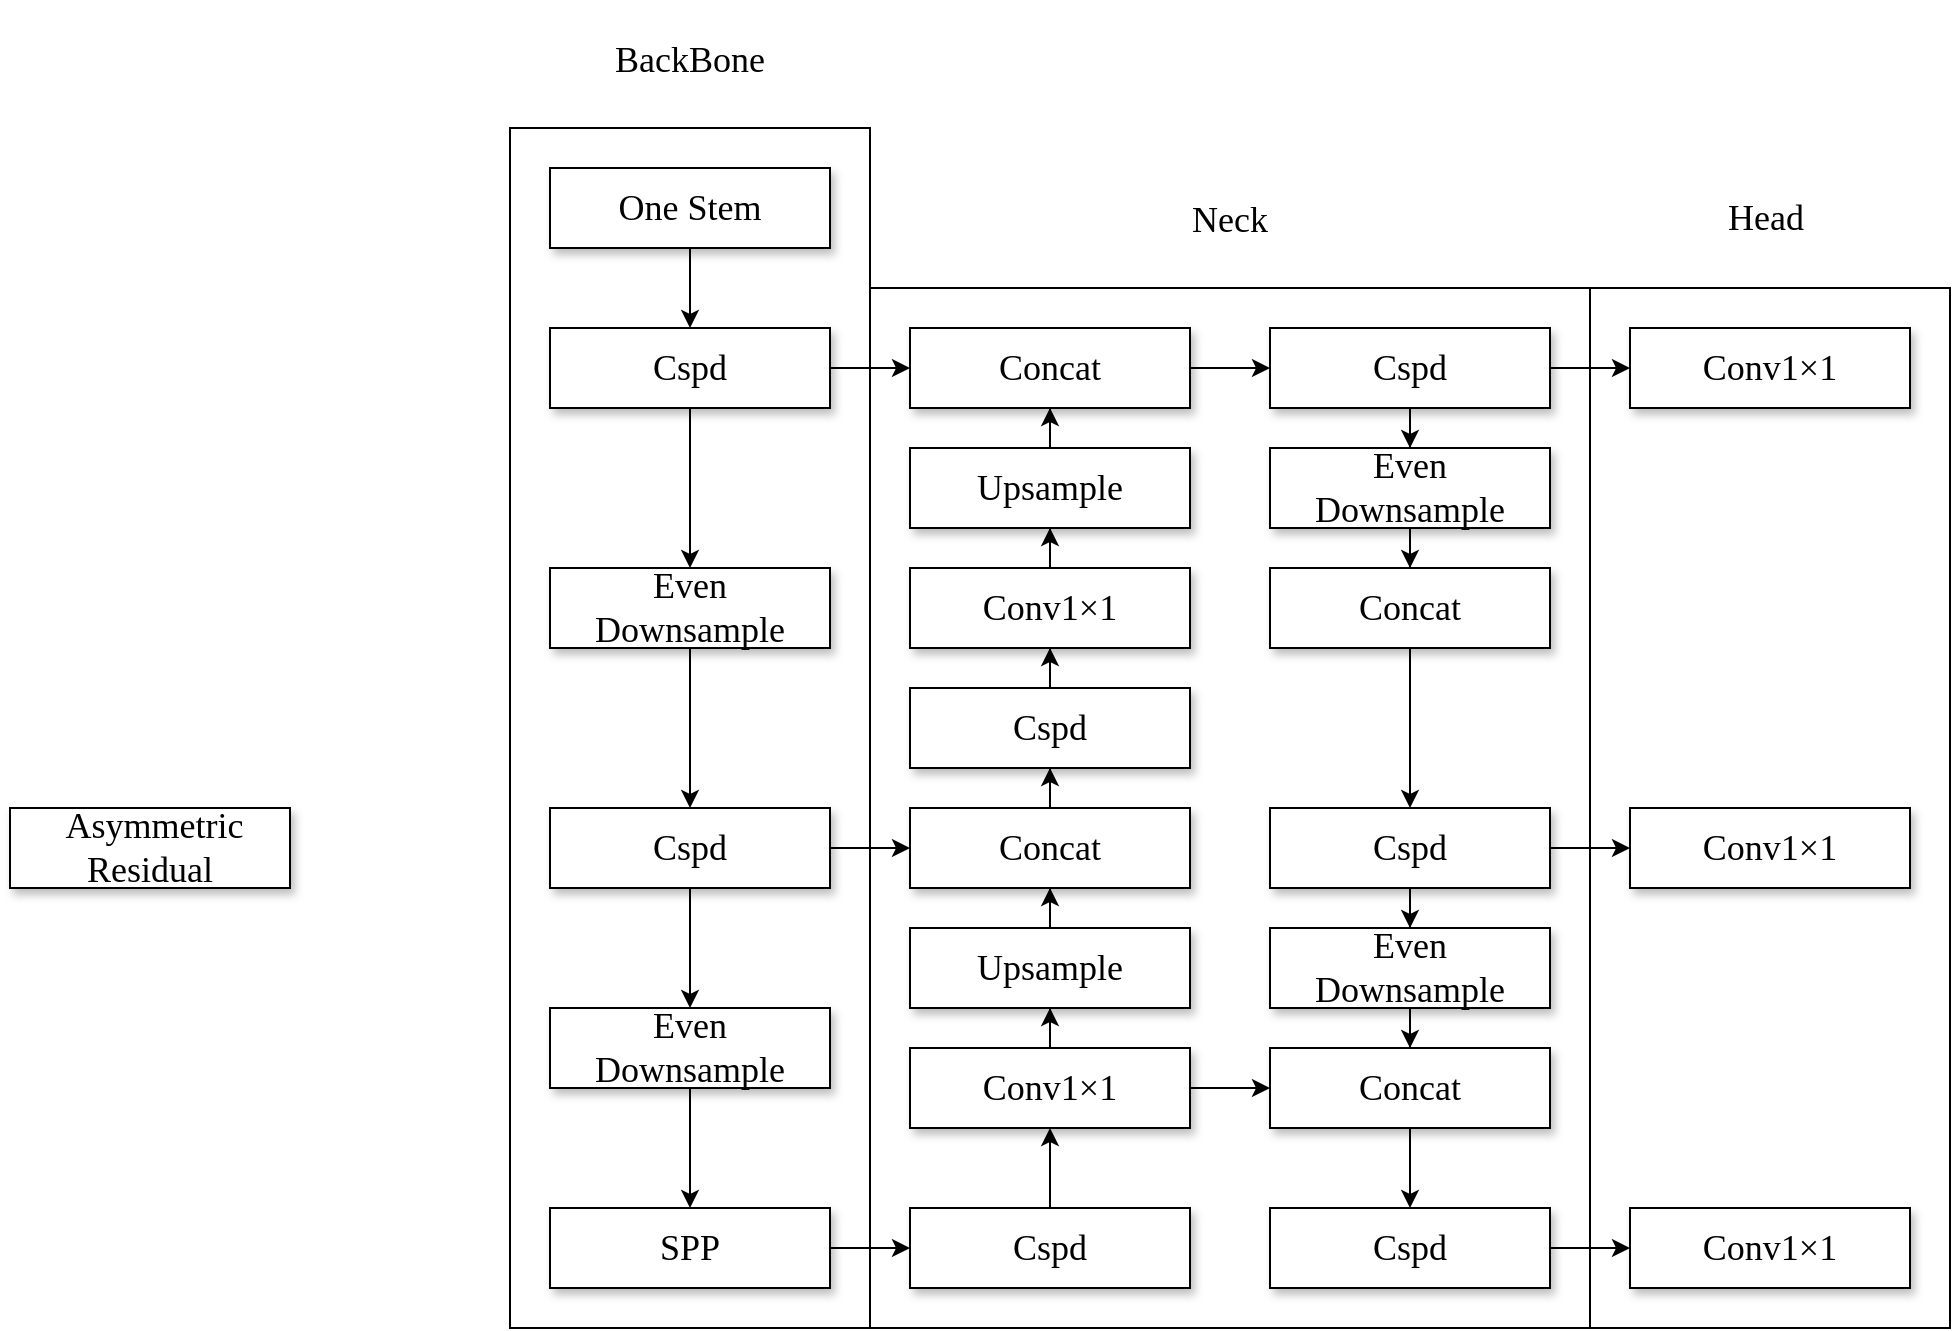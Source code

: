 <mxfile version="24.5.2" type="github">
  <diagram name="Page-1" id="edf60f1a-56cd-e834-aa8a-f176f3a09ee4">
    <mxGraphModel dx="1839" dy="673" grid="1" gridSize="10" guides="1" tooltips="1" connect="1" arrows="1" fold="1" page="1" pageScale="1" pageWidth="1100" pageHeight="850" background="none" math="0" shadow="0">
      <root>
        <mxCell id="0" />
        <mxCell id="1" parent="0" />
        <mxCell id="ypMZO8tSSEuYIi13xaaG-23" value="" style="edgeStyle=orthogonalEdgeStyle;rounded=0;orthogonalLoop=1;jettySize=auto;html=1;" edge="1" parent="1" source="ypMZO8tSSEuYIi13xaaG-7" target="ypMZO8tSSEuYIi13xaaG-15">
          <mxGeometry relative="1" as="geometry" />
        </mxCell>
        <mxCell id="ypMZO8tSSEuYIi13xaaG-7" value="&lt;font style=&quot;font-size: 18px;&quot;&gt;Even Downsample&lt;/font&gt;" style="whiteSpace=wrap;html=1;rounded=0;shadow=1;labelBackgroundColor=none;strokeWidth=1;fontFamily=Verdana;fontSize=8;align=center;spacing=6;" vertex="1" parent="1">
          <mxGeometry x="-360" y="600" width="140" height="40" as="geometry" />
        </mxCell>
        <mxCell id="ypMZO8tSSEuYIi13xaaG-8" value="&lt;font style=&quot;font-size: 18px;&quot;&gt;&amp;nbsp;Asymmetric Residual&lt;/font&gt;" style="whiteSpace=wrap;html=1;rounded=0;shadow=1;labelBackgroundColor=none;strokeWidth=1;fontFamily=Verdana;fontSize=8;align=center;spacing=6;" vertex="1" parent="1">
          <mxGeometry x="-630" y="720" width="140" height="40" as="geometry" />
        </mxCell>
        <mxCell id="ypMZO8tSSEuYIi13xaaG-50" value="" style="edgeStyle=orthogonalEdgeStyle;rounded=0;orthogonalLoop=1;jettySize=auto;html=1;" edge="1" parent="1" source="ypMZO8tSSEuYIi13xaaG-10" target="ypMZO8tSSEuYIi13xaaG-13">
          <mxGeometry relative="1" as="geometry" />
        </mxCell>
        <mxCell id="ypMZO8tSSEuYIi13xaaG-10" value="&lt;span style=&quot;font-size: 18px;&quot;&gt;One Stem&lt;/span&gt;" style="whiteSpace=wrap;html=1;rounded=0;shadow=1;labelBackgroundColor=none;strokeWidth=1;fontFamily=Verdana;fontSize=8;align=center;spacing=6;" vertex="1" parent="1">
          <mxGeometry x="-360" y="400" width="140" height="40" as="geometry" />
        </mxCell>
        <mxCell id="ypMZO8tSSEuYIi13xaaG-63" value="" style="edgeStyle=orthogonalEdgeStyle;rounded=0;orthogonalLoop=1;jettySize=auto;html=1;" edge="1" parent="1" source="ypMZO8tSSEuYIi13xaaG-12" target="ypMZO8tSSEuYIi13xaaG-56">
          <mxGeometry relative="1" as="geometry" />
        </mxCell>
        <mxCell id="ypMZO8tSSEuYIi13xaaG-12" value="&lt;span style=&quot;font-size: 18px;&quot;&gt;Concat&lt;/span&gt;" style="whiteSpace=wrap;html=1;rounded=0;shadow=1;labelBackgroundColor=none;strokeWidth=1;fontFamily=Verdana;fontSize=8;align=center;spacing=6;" vertex="1" parent="1">
          <mxGeometry x="-180" y="480" width="140" height="40" as="geometry" />
        </mxCell>
        <mxCell id="ypMZO8tSSEuYIi13xaaG-22" value="" style="edgeStyle=orthogonalEdgeStyle;rounded=0;orthogonalLoop=1;jettySize=auto;html=1;entryX=0.5;entryY=0;entryDx=0;entryDy=0;" edge="1" parent="1" source="ypMZO8tSSEuYIi13xaaG-13" target="ypMZO8tSSEuYIi13xaaG-7">
          <mxGeometry relative="1" as="geometry">
            <mxPoint x="-310" y="620" as="targetPoint" />
          </mxGeometry>
        </mxCell>
        <mxCell id="ypMZO8tSSEuYIi13xaaG-54" value="" style="edgeStyle=orthogonalEdgeStyle;rounded=0;orthogonalLoop=1;jettySize=auto;html=1;" edge="1" parent="1" source="ypMZO8tSSEuYIi13xaaG-13" target="ypMZO8tSSEuYIi13xaaG-12">
          <mxGeometry relative="1" as="geometry" />
        </mxCell>
        <mxCell id="ypMZO8tSSEuYIi13xaaG-13" value="&lt;span style=&quot;font-size: 18px;&quot;&gt;Cspd&lt;/span&gt;" style="whiteSpace=wrap;html=1;rounded=0;shadow=1;labelBackgroundColor=none;strokeWidth=1;fontFamily=Verdana;fontSize=8;align=center;spacing=6;" vertex="1" parent="1">
          <mxGeometry x="-360" y="480" width="140" height="40" as="geometry" />
        </mxCell>
        <mxCell id="ypMZO8tSSEuYIi13xaaG-25" value="" style="edgeStyle=orthogonalEdgeStyle;rounded=0;orthogonalLoop=1;jettySize=auto;html=1;" edge="1" parent="1" source="ypMZO8tSSEuYIi13xaaG-15" target="ypMZO8tSSEuYIi13xaaG-24">
          <mxGeometry relative="1" as="geometry" />
        </mxCell>
        <mxCell id="ypMZO8tSSEuYIi13xaaG-46" value="" style="edgeStyle=orthogonalEdgeStyle;rounded=0;orthogonalLoop=1;jettySize=auto;html=1;" edge="1" parent="1" source="ypMZO8tSSEuYIi13xaaG-15" target="ypMZO8tSSEuYIi13xaaG-44">
          <mxGeometry relative="1" as="geometry" />
        </mxCell>
        <mxCell id="ypMZO8tSSEuYIi13xaaG-15" value="&lt;span style=&quot;font-size: 18px;&quot;&gt;Cspd&lt;/span&gt;" style="whiteSpace=wrap;html=1;rounded=0;shadow=1;labelBackgroundColor=none;strokeWidth=1;fontFamily=Verdana;fontSize=8;align=center;spacing=6;" vertex="1" parent="1">
          <mxGeometry x="-360" y="720" width="140" height="40" as="geometry" />
        </mxCell>
        <mxCell id="ypMZO8tSSEuYIi13xaaG-27" value="" style="edgeStyle=orthogonalEdgeStyle;rounded=0;orthogonalLoop=1;jettySize=auto;html=1;" edge="1" parent="1" source="ypMZO8tSSEuYIi13xaaG-24" target="ypMZO8tSSEuYIi13xaaG-26">
          <mxGeometry relative="1" as="geometry" />
        </mxCell>
        <mxCell id="ypMZO8tSSEuYIi13xaaG-24" value="&lt;font style=&quot;font-size: 18px;&quot;&gt;Even Downsample&lt;/font&gt;" style="whiteSpace=wrap;html=1;rounded=0;shadow=1;labelBackgroundColor=none;strokeWidth=1;fontFamily=Verdana;fontSize=8;align=center;spacing=6;" vertex="1" parent="1">
          <mxGeometry x="-360" y="820" width="140" height="40" as="geometry" />
        </mxCell>
        <mxCell id="ypMZO8tSSEuYIi13xaaG-29" value="" style="edgeStyle=orthogonalEdgeStyle;rounded=0;orthogonalLoop=1;jettySize=auto;html=1;" edge="1" parent="1" source="ypMZO8tSSEuYIi13xaaG-26" target="ypMZO8tSSEuYIi13xaaG-28">
          <mxGeometry relative="1" as="geometry" />
        </mxCell>
        <mxCell id="ypMZO8tSSEuYIi13xaaG-26" value="&lt;font style=&quot;font-size: 18px;&quot;&gt;SPP&lt;/font&gt;" style="whiteSpace=wrap;html=1;rounded=0;shadow=1;labelBackgroundColor=none;strokeWidth=1;fontFamily=Verdana;fontSize=8;align=center;spacing=6;" vertex="1" parent="1">
          <mxGeometry x="-360" y="920" width="140" height="40" as="geometry" />
        </mxCell>
        <mxCell id="ypMZO8tSSEuYIi13xaaG-37" value="" style="edgeStyle=orthogonalEdgeStyle;rounded=0;orthogonalLoop=1;jettySize=auto;html=1;" edge="1" parent="1" source="ypMZO8tSSEuYIi13xaaG-28" target="ypMZO8tSSEuYIi13xaaG-32">
          <mxGeometry relative="1" as="geometry" />
        </mxCell>
        <mxCell id="ypMZO8tSSEuYIi13xaaG-28" value="&lt;span style=&quot;font-size: 18px;&quot;&gt;Cspd&lt;/span&gt;" style="whiteSpace=wrap;html=1;rounded=0;shadow=1;labelBackgroundColor=none;strokeWidth=1;fontFamily=Verdana;fontSize=8;align=center;spacing=6;" vertex="1" parent="1">
          <mxGeometry x="-180" y="920" width="140" height="40" as="geometry" />
        </mxCell>
        <mxCell id="ypMZO8tSSEuYIi13xaaG-43" value="" style="edgeStyle=orthogonalEdgeStyle;rounded=0;orthogonalLoop=1;jettySize=auto;html=1;" edge="1" parent="1" source="ypMZO8tSSEuYIi13xaaG-32" target="ypMZO8tSSEuYIi13xaaG-35">
          <mxGeometry relative="1" as="geometry" />
        </mxCell>
        <mxCell id="ypMZO8tSSEuYIi13xaaG-72" value="" style="edgeStyle=orthogonalEdgeStyle;rounded=0;orthogonalLoop=1;jettySize=auto;html=1;" edge="1" parent="1" source="ypMZO8tSSEuYIi13xaaG-32" target="ypMZO8tSSEuYIi13xaaG-61">
          <mxGeometry relative="1" as="geometry" />
        </mxCell>
        <mxCell id="ypMZO8tSSEuYIi13xaaG-32" value="&lt;font style=&quot;font-size: 18px;&quot;&gt;Conv1×1&lt;/font&gt;" style="whiteSpace=wrap;html=1;rounded=0;shadow=1;labelBackgroundColor=none;strokeWidth=1;fontFamily=Verdana;fontSize=8;align=center;spacing=6;" vertex="1" parent="1">
          <mxGeometry x="-180" y="840" width="140" height="40" as="geometry" />
        </mxCell>
        <mxCell id="ypMZO8tSSEuYIi13xaaG-49" value="" style="edgeStyle=orthogonalEdgeStyle;rounded=0;orthogonalLoop=1;jettySize=auto;html=1;" edge="1" parent="1" source="ypMZO8tSSEuYIi13xaaG-34" target="ypMZO8tSSEuYIi13xaaG-48">
          <mxGeometry relative="1" as="geometry" />
        </mxCell>
        <mxCell id="ypMZO8tSSEuYIi13xaaG-34" value="&lt;span style=&quot;font-size: 18px;&quot;&gt;Cspd&lt;/span&gt;" style="whiteSpace=wrap;html=1;rounded=0;shadow=1;labelBackgroundColor=none;strokeWidth=1;fontFamily=Verdana;fontSize=8;align=center;spacing=6;" vertex="1" parent="1">
          <mxGeometry x="-180" y="660" width="140" height="40" as="geometry" />
        </mxCell>
        <mxCell id="ypMZO8tSSEuYIi13xaaG-45" value="" style="edgeStyle=orthogonalEdgeStyle;rounded=0;orthogonalLoop=1;jettySize=auto;html=1;" edge="1" parent="1" source="ypMZO8tSSEuYIi13xaaG-35" target="ypMZO8tSSEuYIi13xaaG-44">
          <mxGeometry relative="1" as="geometry" />
        </mxCell>
        <mxCell id="ypMZO8tSSEuYIi13xaaG-35" value="&lt;span style=&quot;font-size: 18px;&quot;&gt;Upsample&lt;/span&gt;" style="whiteSpace=wrap;html=1;rounded=0;shadow=1;labelBackgroundColor=none;strokeWidth=1;fontFamily=Verdana;fontSize=8;align=center;spacing=6;" vertex="1" parent="1">
          <mxGeometry x="-180" y="780" width="140" height="40" as="geometry" />
        </mxCell>
        <mxCell id="ypMZO8tSSEuYIi13xaaG-47" value="" style="edgeStyle=orthogonalEdgeStyle;rounded=0;orthogonalLoop=1;jettySize=auto;html=1;" edge="1" parent="1" source="ypMZO8tSSEuYIi13xaaG-44" target="ypMZO8tSSEuYIi13xaaG-34">
          <mxGeometry relative="1" as="geometry" />
        </mxCell>
        <mxCell id="ypMZO8tSSEuYIi13xaaG-44" value="&lt;span style=&quot;font-size: 18px;&quot;&gt;Concat&lt;/span&gt;" style="whiteSpace=wrap;html=1;rounded=0;shadow=1;labelBackgroundColor=none;strokeWidth=1;fontFamily=Verdana;fontSize=8;align=center;spacing=6;" vertex="1" parent="1">
          <mxGeometry x="-180" y="720" width="140" height="40" as="geometry" />
        </mxCell>
        <mxCell id="ypMZO8tSSEuYIi13xaaG-52" value="" style="edgeStyle=orthogonalEdgeStyle;rounded=0;orthogonalLoop=1;jettySize=auto;html=1;" edge="1" parent="1" source="ypMZO8tSSEuYIi13xaaG-48" target="ypMZO8tSSEuYIi13xaaG-51">
          <mxGeometry relative="1" as="geometry" />
        </mxCell>
        <mxCell id="ypMZO8tSSEuYIi13xaaG-48" value="&lt;font style=&quot;font-size: 18px;&quot;&gt;Conv1×1&lt;/font&gt;" style="whiteSpace=wrap;html=1;rounded=0;shadow=1;labelBackgroundColor=none;strokeWidth=1;fontFamily=Verdana;fontSize=8;align=center;spacing=6;" vertex="1" parent="1">
          <mxGeometry x="-180" y="600" width="140" height="40" as="geometry" />
        </mxCell>
        <mxCell id="ypMZO8tSSEuYIi13xaaG-55" value="" style="edgeStyle=orthogonalEdgeStyle;rounded=0;orthogonalLoop=1;jettySize=auto;html=1;" edge="1" parent="1" source="ypMZO8tSSEuYIi13xaaG-51" target="ypMZO8tSSEuYIi13xaaG-12">
          <mxGeometry relative="1" as="geometry" />
        </mxCell>
        <mxCell id="ypMZO8tSSEuYIi13xaaG-51" value="&lt;span style=&quot;font-size: 18px;&quot;&gt;Upsample&lt;/span&gt;" style="whiteSpace=wrap;html=1;rounded=0;shadow=1;labelBackgroundColor=none;strokeWidth=1;fontFamily=Verdana;fontSize=8;align=center;spacing=6;" vertex="1" parent="1">
          <mxGeometry x="-180" y="540" width="140" height="40" as="geometry" />
        </mxCell>
        <mxCell id="ypMZO8tSSEuYIi13xaaG-65" value="" style="edgeStyle=orthogonalEdgeStyle;rounded=0;orthogonalLoop=1;jettySize=auto;html=1;" edge="1" parent="1" source="ypMZO8tSSEuYIi13xaaG-56" target="ypMZO8tSSEuYIi13xaaG-57">
          <mxGeometry relative="1" as="geometry" />
        </mxCell>
        <mxCell id="ypMZO8tSSEuYIi13xaaG-74" value="" style="edgeStyle=orthogonalEdgeStyle;rounded=0;orthogonalLoop=1;jettySize=auto;html=1;" edge="1" parent="1" source="ypMZO8tSSEuYIi13xaaG-56" target="ypMZO8tSSEuYIi13xaaG-73">
          <mxGeometry relative="1" as="geometry" />
        </mxCell>
        <mxCell id="ypMZO8tSSEuYIi13xaaG-56" value="&lt;span style=&quot;font-size: 18px;&quot;&gt;Cspd&lt;/span&gt;" style="whiteSpace=wrap;html=1;rounded=0;shadow=1;labelBackgroundColor=none;strokeWidth=1;fontFamily=Verdana;fontSize=8;align=center;spacing=6;" vertex="1" parent="1">
          <mxGeometry y="480" width="140" height="40" as="geometry" />
        </mxCell>
        <mxCell id="ypMZO8tSSEuYIi13xaaG-67" value="" style="edgeStyle=orthogonalEdgeStyle;rounded=0;orthogonalLoop=1;jettySize=auto;html=1;" edge="1" parent="1" source="ypMZO8tSSEuYIi13xaaG-57" target="ypMZO8tSSEuYIi13xaaG-58">
          <mxGeometry relative="1" as="geometry" />
        </mxCell>
        <mxCell id="ypMZO8tSSEuYIi13xaaG-57" value="&lt;font style=&quot;font-size: 18px;&quot;&gt;Even Downsample&lt;/font&gt;" style="whiteSpace=wrap;html=1;rounded=0;shadow=1;labelBackgroundColor=none;strokeWidth=1;fontFamily=Verdana;fontSize=8;align=center;spacing=6;" vertex="1" parent="1">
          <mxGeometry y="540" width="140" height="40" as="geometry" />
        </mxCell>
        <mxCell id="ypMZO8tSSEuYIi13xaaG-68" value="" style="edgeStyle=orthogonalEdgeStyle;rounded=0;orthogonalLoop=1;jettySize=auto;html=1;" edge="1" parent="1" source="ypMZO8tSSEuYIi13xaaG-58" target="ypMZO8tSSEuYIi13xaaG-59">
          <mxGeometry relative="1" as="geometry" />
        </mxCell>
        <mxCell id="ypMZO8tSSEuYIi13xaaG-58" value="&lt;span style=&quot;font-size: 18px;&quot;&gt;Concat&lt;/span&gt;" style="whiteSpace=wrap;html=1;rounded=0;shadow=1;labelBackgroundColor=none;strokeWidth=1;fontFamily=Verdana;fontSize=8;align=center;spacing=6;" vertex="1" parent="1">
          <mxGeometry y="600" width="140" height="40" as="geometry" />
        </mxCell>
        <mxCell id="ypMZO8tSSEuYIi13xaaG-69" value="" style="edgeStyle=orthogonalEdgeStyle;rounded=0;orthogonalLoop=1;jettySize=auto;html=1;" edge="1" parent="1" source="ypMZO8tSSEuYIi13xaaG-59" target="ypMZO8tSSEuYIi13xaaG-60">
          <mxGeometry relative="1" as="geometry" />
        </mxCell>
        <mxCell id="ypMZO8tSSEuYIi13xaaG-76" value="" style="edgeStyle=orthogonalEdgeStyle;rounded=0;orthogonalLoop=1;jettySize=auto;html=1;" edge="1" parent="1" source="ypMZO8tSSEuYIi13xaaG-59" target="ypMZO8tSSEuYIi13xaaG-75">
          <mxGeometry relative="1" as="geometry" />
        </mxCell>
        <mxCell id="ypMZO8tSSEuYIi13xaaG-59" value="&lt;span style=&quot;font-size: 18px;&quot;&gt;Cspd&lt;/span&gt;" style="whiteSpace=wrap;html=1;rounded=0;shadow=1;labelBackgroundColor=none;strokeWidth=1;fontFamily=Verdana;fontSize=8;align=center;spacing=6;" vertex="1" parent="1">
          <mxGeometry y="720" width="140" height="40" as="geometry" />
        </mxCell>
        <mxCell id="ypMZO8tSSEuYIi13xaaG-70" value="" style="edgeStyle=orthogonalEdgeStyle;rounded=0;orthogonalLoop=1;jettySize=auto;html=1;" edge="1" parent="1" source="ypMZO8tSSEuYIi13xaaG-60" target="ypMZO8tSSEuYIi13xaaG-61">
          <mxGeometry relative="1" as="geometry" />
        </mxCell>
        <mxCell id="ypMZO8tSSEuYIi13xaaG-60" value="&lt;font style=&quot;font-size: 18px;&quot;&gt;Even Downsample&lt;/font&gt;" style="whiteSpace=wrap;html=1;rounded=0;shadow=1;labelBackgroundColor=none;strokeWidth=1;fontFamily=Verdana;fontSize=8;align=center;spacing=6;" vertex="1" parent="1">
          <mxGeometry y="780" width="140" height="40" as="geometry" />
        </mxCell>
        <mxCell id="ypMZO8tSSEuYIi13xaaG-71" value="" style="edgeStyle=orthogonalEdgeStyle;rounded=0;orthogonalLoop=1;jettySize=auto;html=1;" edge="1" parent="1" source="ypMZO8tSSEuYIi13xaaG-61" target="ypMZO8tSSEuYIi13xaaG-62">
          <mxGeometry relative="1" as="geometry" />
        </mxCell>
        <mxCell id="ypMZO8tSSEuYIi13xaaG-61" value="&lt;span style=&quot;font-size: 18px;&quot;&gt;Concat&lt;/span&gt;" style="whiteSpace=wrap;html=1;rounded=0;shadow=1;labelBackgroundColor=none;strokeWidth=1;fontFamily=Verdana;fontSize=8;align=center;spacing=6;" vertex="1" parent="1">
          <mxGeometry y="840" width="140" height="40" as="geometry" />
        </mxCell>
        <mxCell id="ypMZO8tSSEuYIi13xaaG-79" value="" style="edgeStyle=orthogonalEdgeStyle;rounded=0;orthogonalLoop=1;jettySize=auto;html=1;" edge="1" parent="1" source="ypMZO8tSSEuYIi13xaaG-62" target="ypMZO8tSSEuYIi13xaaG-77">
          <mxGeometry relative="1" as="geometry" />
        </mxCell>
        <mxCell id="ypMZO8tSSEuYIi13xaaG-62" value="&lt;span style=&quot;font-size: 18px;&quot;&gt;Cspd&lt;/span&gt;" style="whiteSpace=wrap;html=1;rounded=0;shadow=1;labelBackgroundColor=none;strokeWidth=1;fontFamily=Verdana;fontSize=8;align=center;spacing=6;" vertex="1" parent="1">
          <mxGeometry y="920" width="140" height="40" as="geometry" />
        </mxCell>
        <mxCell id="ypMZO8tSSEuYIi13xaaG-73" value="&lt;font style=&quot;font-size: 18px;&quot;&gt;Conv1×1&lt;/font&gt;" style="whiteSpace=wrap;html=1;rounded=0;shadow=1;labelBackgroundColor=none;strokeWidth=1;fontFamily=Verdana;fontSize=8;align=center;spacing=6;" vertex="1" parent="1">
          <mxGeometry x="180" y="480" width="140" height="40" as="geometry" />
        </mxCell>
        <mxCell id="ypMZO8tSSEuYIi13xaaG-75" value="&lt;font style=&quot;font-size: 18px;&quot;&gt;Conv1×1&lt;/font&gt;" style="whiteSpace=wrap;html=1;rounded=0;shadow=1;labelBackgroundColor=none;strokeWidth=1;fontFamily=Verdana;fontSize=8;align=center;spacing=6;" vertex="1" parent="1">
          <mxGeometry x="180" y="720" width="140" height="40" as="geometry" />
        </mxCell>
        <mxCell id="ypMZO8tSSEuYIi13xaaG-77" value="&lt;font style=&quot;font-size: 18px;&quot;&gt;Conv1×1&lt;/font&gt;" style="whiteSpace=wrap;html=1;rounded=0;shadow=1;labelBackgroundColor=none;strokeWidth=1;fontFamily=Verdana;fontSize=8;align=center;spacing=6;" vertex="1" parent="1">
          <mxGeometry x="180" y="920" width="140" height="40" as="geometry" />
        </mxCell>
        <mxCell id="ypMZO8tSSEuYIi13xaaG-80" value="" style="rounded=0;whiteSpace=wrap;html=1;fillColor=none;" vertex="1" parent="1">
          <mxGeometry x="-380" y="380" width="180" height="600" as="geometry" />
        </mxCell>
        <mxCell id="ypMZO8tSSEuYIi13xaaG-81" value="&lt;span style=&quot;font-family: Verdana; font-size: 18px;&quot;&gt;BackBone&lt;/span&gt;" style="rounded=0;whiteSpace=wrap;html=1;strokeColor=none;" vertex="1" parent="1">
          <mxGeometry x="-350" y="316" width="120" height="60" as="geometry" />
        </mxCell>
        <mxCell id="ypMZO8tSSEuYIi13xaaG-82" value="&lt;span style=&quot;font-family: Verdana; font-size: 18px;&quot;&gt;Neck&lt;/span&gt;" style="rounded=0;whiteSpace=wrap;html=1;strokeColor=none;" vertex="1" parent="1">
          <mxGeometry x="-80" y="396" width="120" height="60" as="geometry" />
        </mxCell>
        <mxCell id="ypMZO8tSSEuYIi13xaaG-83" value="" style="rounded=0;whiteSpace=wrap;html=1;fillColor=none;" vertex="1" parent="1">
          <mxGeometry x="-200" y="460" width="360" height="520" as="geometry" />
        </mxCell>
        <mxCell id="ypMZO8tSSEuYIi13xaaG-84" value="" style="rounded=0;whiteSpace=wrap;html=1;fillColor=none;" vertex="1" parent="1">
          <mxGeometry x="160" y="460" width="180" height="520" as="geometry" />
        </mxCell>
        <mxCell id="ypMZO8tSSEuYIi13xaaG-85" value="&lt;span style=&quot;font-family: Verdana; font-size: 18px;&quot;&gt;Head&lt;/span&gt;" style="rounded=0;whiteSpace=wrap;html=1;strokeColor=none;" vertex="1" parent="1">
          <mxGeometry x="188" y="395" width="120" height="60" as="geometry" />
        </mxCell>
      </root>
    </mxGraphModel>
  </diagram>
</mxfile>

